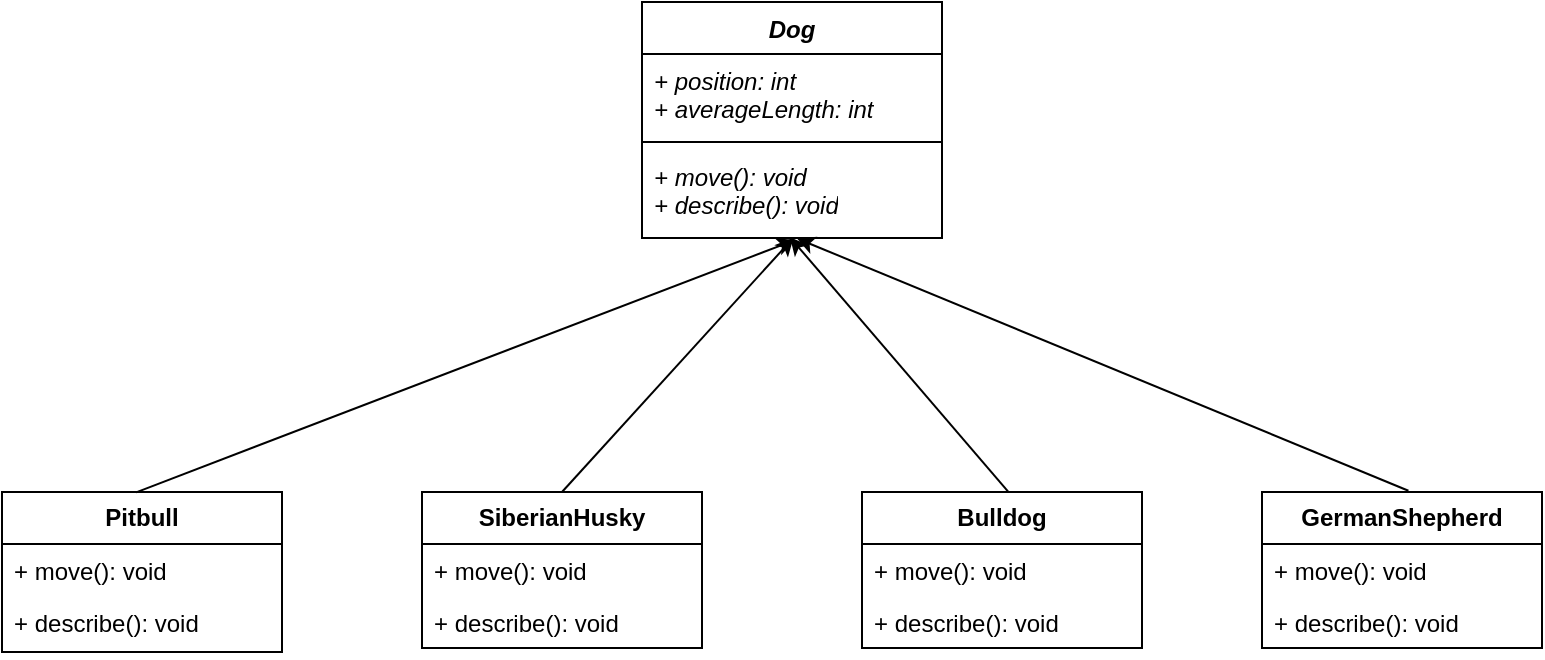 <mxfile version="21.1.7" type="device">
  <diagram name="Halaman-1" id="Ndub5JLbiAeIGUpS3FLe">
    <mxGraphModel dx="568" dy="255" grid="1" gridSize="10" guides="1" tooltips="1" connect="1" arrows="1" fold="1" page="1" pageScale="1" pageWidth="1169" pageHeight="827" math="0" shadow="0">
      <root>
        <mxCell id="0" />
        <mxCell id="1" parent="0" />
        <mxCell id="RpH7X6j6sNmeCWC8LFbD-3" value="&lt;i&gt;Dog&lt;/i&gt;" style="swimlane;fontStyle=1;align=center;verticalAlign=top;childLayout=stackLayout;horizontal=1;startSize=26;horizontalStack=0;resizeParent=1;resizeParentMax=0;resizeLast=0;collapsible=1;marginBottom=0;whiteSpace=wrap;html=1;" vertex="1" parent="1">
          <mxGeometry x="510" y="130" width="150" height="118" as="geometry" />
        </mxCell>
        <mxCell id="RpH7X6j6sNmeCWC8LFbD-4" value="&lt;i&gt;+ position: int&lt;br&gt;+ averageLength: int&lt;/i&gt;" style="text;strokeColor=none;fillColor=none;align=left;verticalAlign=top;spacingLeft=4;spacingRight=4;overflow=hidden;rotatable=0;points=[[0,0.5],[1,0.5]];portConstraint=eastwest;whiteSpace=wrap;html=1;" vertex="1" parent="RpH7X6j6sNmeCWC8LFbD-3">
          <mxGeometry y="26" width="150" height="40" as="geometry" />
        </mxCell>
        <mxCell id="RpH7X6j6sNmeCWC8LFbD-5" value="" style="line;strokeWidth=1;fillColor=none;align=left;verticalAlign=middle;spacingTop=-1;spacingLeft=3;spacingRight=3;rotatable=0;labelPosition=right;points=[];portConstraint=eastwest;strokeColor=inherit;" vertex="1" parent="RpH7X6j6sNmeCWC8LFbD-3">
          <mxGeometry y="66" width="150" height="8" as="geometry" />
        </mxCell>
        <mxCell id="RpH7X6j6sNmeCWC8LFbD-6" value="&lt;i&gt;+ move(): void&lt;br&gt;+ describe(): void&lt;/i&gt;" style="text;strokeColor=none;fillColor=none;align=left;verticalAlign=top;spacingLeft=4;spacingRight=4;overflow=hidden;rotatable=0;points=[[0,0.5],[1,0.5]];portConstraint=eastwest;whiteSpace=wrap;html=1;" vertex="1" parent="RpH7X6j6sNmeCWC8LFbD-3">
          <mxGeometry y="74" width="150" height="44" as="geometry" />
        </mxCell>
        <mxCell id="RpH7X6j6sNmeCWC8LFbD-11" value="&lt;b&gt;Pitbull&lt;/b&gt;" style="swimlane;fontStyle=0;childLayout=stackLayout;horizontal=1;startSize=26;fillColor=none;horizontalStack=0;resizeParent=1;resizeParentMax=0;resizeLast=0;collapsible=1;marginBottom=0;whiteSpace=wrap;html=1;" vertex="1" parent="1">
          <mxGeometry x="190" y="375" width="140" height="80" as="geometry" />
        </mxCell>
        <mxCell id="RpH7X6j6sNmeCWC8LFbD-12" value="+ move(): void" style="text;strokeColor=none;fillColor=none;align=left;verticalAlign=top;spacingLeft=4;spacingRight=4;overflow=hidden;rotatable=0;points=[[0,0.5],[1,0.5]];portConstraint=eastwest;whiteSpace=wrap;html=1;" vertex="1" parent="RpH7X6j6sNmeCWC8LFbD-11">
          <mxGeometry y="26" width="140" height="26" as="geometry" />
        </mxCell>
        <mxCell id="RpH7X6j6sNmeCWC8LFbD-13" value="+ describe(): void" style="text;strokeColor=none;fillColor=none;align=left;verticalAlign=top;spacingLeft=4;spacingRight=4;overflow=hidden;rotatable=0;points=[[0,0.5],[1,0.5]];portConstraint=eastwest;whiteSpace=wrap;html=1;" vertex="1" parent="RpH7X6j6sNmeCWC8LFbD-11">
          <mxGeometry y="52" width="140" height="28" as="geometry" />
        </mxCell>
        <mxCell id="RpH7X6j6sNmeCWC8LFbD-15" value="&lt;b&gt;GermanShepherd&lt;/b&gt;" style="swimlane;fontStyle=0;childLayout=stackLayout;horizontal=1;startSize=26;fillColor=none;horizontalStack=0;resizeParent=1;resizeParentMax=0;resizeLast=0;collapsible=1;marginBottom=0;whiteSpace=wrap;html=1;" vertex="1" parent="1">
          <mxGeometry x="820" y="375" width="140" height="78" as="geometry" />
        </mxCell>
        <mxCell id="RpH7X6j6sNmeCWC8LFbD-16" value="+ move(): void" style="text;strokeColor=none;fillColor=none;align=left;verticalAlign=top;spacingLeft=4;spacingRight=4;overflow=hidden;rotatable=0;points=[[0,0.5],[1,0.5]];portConstraint=eastwest;whiteSpace=wrap;html=1;" vertex="1" parent="RpH7X6j6sNmeCWC8LFbD-15">
          <mxGeometry y="26" width="140" height="26" as="geometry" />
        </mxCell>
        <mxCell id="RpH7X6j6sNmeCWC8LFbD-17" value="+ describe(): void" style="text;strokeColor=none;fillColor=none;align=left;verticalAlign=top;spacingLeft=4;spacingRight=4;overflow=hidden;rotatable=0;points=[[0,0.5],[1,0.5]];portConstraint=eastwest;whiteSpace=wrap;html=1;" vertex="1" parent="RpH7X6j6sNmeCWC8LFbD-15">
          <mxGeometry y="52" width="140" height="26" as="geometry" />
        </mxCell>
        <mxCell id="RpH7X6j6sNmeCWC8LFbD-18" value="&lt;b&gt;SiberianHusky&lt;/b&gt;" style="swimlane;fontStyle=0;childLayout=stackLayout;horizontal=1;startSize=26;fillColor=none;horizontalStack=0;resizeParent=1;resizeParentMax=0;resizeLast=0;collapsible=1;marginBottom=0;whiteSpace=wrap;html=1;" vertex="1" parent="1">
          <mxGeometry x="400" y="375" width="140" height="78" as="geometry" />
        </mxCell>
        <mxCell id="RpH7X6j6sNmeCWC8LFbD-19" value="+ move(): void" style="text;strokeColor=none;fillColor=none;align=left;verticalAlign=top;spacingLeft=4;spacingRight=4;overflow=hidden;rotatable=0;points=[[0,0.5],[1,0.5]];portConstraint=eastwest;whiteSpace=wrap;html=1;" vertex="1" parent="RpH7X6j6sNmeCWC8LFbD-18">
          <mxGeometry y="26" width="140" height="26" as="geometry" />
        </mxCell>
        <mxCell id="RpH7X6j6sNmeCWC8LFbD-20" value="+ describe(): void" style="text;strokeColor=none;fillColor=none;align=left;verticalAlign=top;spacingLeft=4;spacingRight=4;overflow=hidden;rotatable=0;points=[[0,0.5],[1,0.5]];portConstraint=eastwest;whiteSpace=wrap;html=1;" vertex="1" parent="RpH7X6j6sNmeCWC8LFbD-18">
          <mxGeometry y="52" width="140" height="26" as="geometry" />
        </mxCell>
        <mxCell id="RpH7X6j6sNmeCWC8LFbD-21" value="&lt;b&gt;Bulldog&lt;/b&gt;" style="swimlane;fontStyle=0;childLayout=stackLayout;horizontal=1;startSize=26;fillColor=none;horizontalStack=0;resizeParent=1;resizeParentMax=0;resizeLast=0;collapsible=1;marginBottom=0;whiteSpace=wrap;html=1;" vertex="1" parent="1">
          <mxGeometry x="620" y="375" width="140" height="78" as="geometry" />
        </mxCell>
        <mxCell id="RpH7X6j6sNmeCWC8LFbD-22" value="+ move(): void" style="text;strokeColor=none;fillColor=none;align=left;verticalAlign=top;spacingLeft=4;spacingRight=4;overflow=hidden;rotatable=0;points=[[0,0.5],[1,0.5]];portConstraint=eastwest;whiteSpace=wrap;html=1;" vertex="1" parent="RpH7X6j6sNmeCWC8LFbD-21">
          <mxGeometry y="26" width="140" height="26" as="geometry" />
        </mxCell>
        <mxCell id="RpH7X6j6sNmeCWC8LFbD-23" value="+ describe(): void" style="text;strokeColor=none;fillColor=none;align=left;verticalAlign=top;spacingLeft=4;spacingRight=4;overflow=hidden;rotatable=0;points=[[0,0.5],[1,0.5]];portConstraint=eastwest;whiteSpace=wrap;html=1;" vertex="1" parent="RpH7X6j6sNmeCWC8LFbD-21">
          <mxGeometry y="52" width="140" height="26" as="geometry" />
        </mxCell>
        <mxCell id="RpH7X6j6sNmeCWC8LFbD-25" value="" style="endArrow=classic;html=1;rounded=0;exitX=0.479;exitY=0.002;exitDx=0;exitDy=0;exitPerimeter=0;entryX=0.51;entryY=1.023;entryDx=0;entryDy=0;entryPerimeter=0;" edge="1" parent="1" source="RpH7X6j6sNmeCWC8LFbD-11" target="RpH7X6j6sNmeCWC8LFbD-6">
          <mxGeometry width="50" height="50" relative="1" as="geometry">
            <mxPoint x="520" y="520" as="sourcePoint" />
            <mxPoint x="590" y="250" as="targetPoint" />
          </mxGeometry>
        </mxCell>
        <mxCell id="RpH7X6j6sNmeCWC8LFbD-26" value="" style="endArrow=classic;html=1;rounded=0;exitX=0.5;exitY=0;exitDx=0;exitDy=0;entryX=0.505;entryY=0.997;entryDx=0;entryDy=0;entryPerimeter=0;" edge="1" parent="1" source="RpH7X6j6sNmeCWC8LFbD-18" target="RpH7X6j6sNmeCWC8LFbD-6">
          <mxGeometry width="50" height="50" relative="1" as="geometry">
            <mxPoint x="470" y="370" as="sourcePoint" />
            <mxPoint x="597" y="259" as="targetPoint" />
          </mxGeometry>
        </mxCell>
        <mxCell id="RpH7X6j6sNmeCWC8LFbD-27" value="" style="endArrow=classic;html=1;rounded=0;entryX=0.493;entryY=0.99;entryDx=0;entryDy=0;entryPerimeter=0;exitX=0.522;exitY=-0.002;exitDx=0;exitDy=0;exitPerimeter=0;" edge="1" parent="1" source="RpH7X6j6sNmeCWC8LFbD-21" target="RpH7X6j6sNmeCWC8LFbD-6">
          <mxGeometry width="50" height="50" relative="1" as="geometry">
            <mxPoint x="690" y="360" as="sourcePoint" />
            <mxPoint x="607" y="269" as="targetPoint" />
          </mxGeometry>
        </mxCell>
        <mxCell id="RpH7X6j6sNmeCWC8LFbD-28" value="" style="endArrow=classic;html=1;rounded=0;exitX=0.523;exitY=-0.008;exitDx=0;exitDy=0;exitPerimeter=0;entryX=0.516;entryY=1.004;entryDx=0;entryDy=0;entryPerimeter=0;" edge="1" parent="1" source="RpH7X6j6sNmeCWC8LFbD-15" target="RpH7X6j6sNmeCWC8LFbD-6">
          <mxGeometry width="50" height="50" relative="1" as="geometry">
            <mxPoint x="913" y="375" as="sourcePoint" />
            <mxPoint x="590" y="250" as="targetPoint" />
          </mxGeometry>
        </mxCell>
      </root>
    </mxGraphModel>
  </diagram>
</mxfile>
